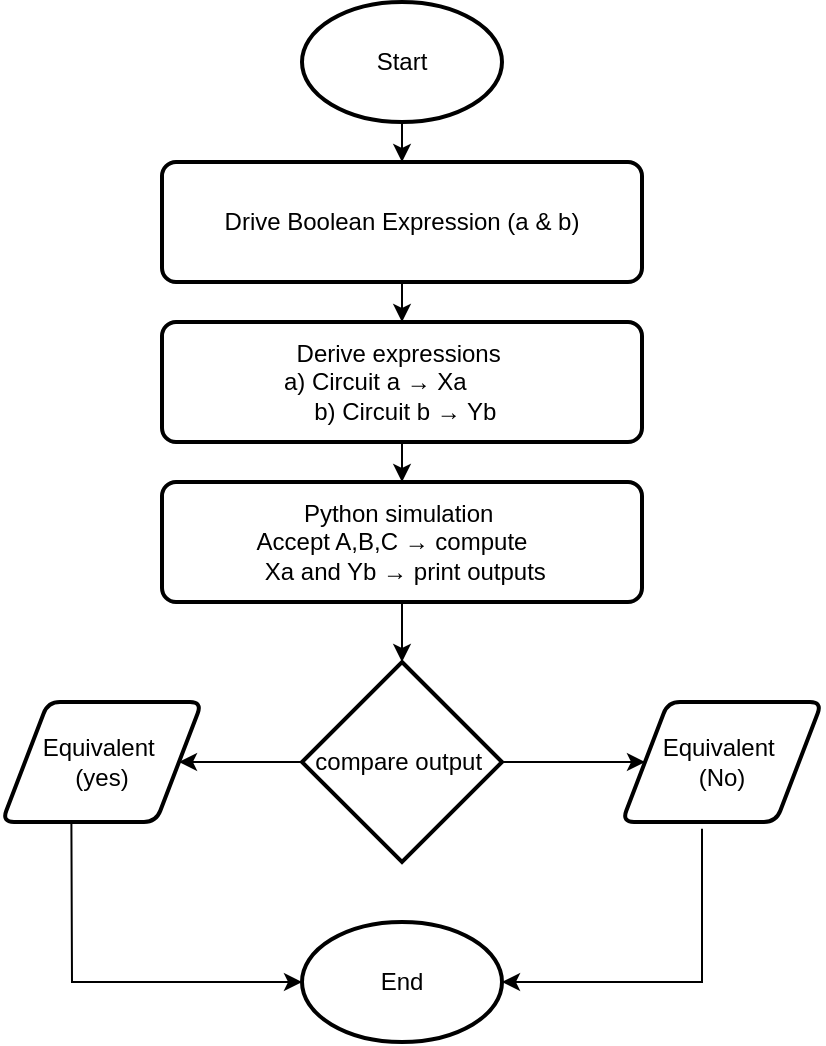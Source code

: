 <mxfile version="28.0.6">
  <diagram name="Page-1" id="pW9n2Ru3AKCmn2O22QE2">
    <mxGraphModel dx="772" dy="501" grid="1" gridSize="10" guides="1" tooltips="1" connect="1" arrows="1" fold="1" page="1" pageScale="1" pageWidth="827" pageHeight="1169" math="0" shadow="0">
      <root>
        <mxCell id="0" />
        <mxCell id="1" parent="0" />
        <mxCell id="Q1zWtYPhJRQyi1gEtcxc-1" value="Start" style="strokeWidth=2;html=1;shape=mxgraph.flowchart.start_1;whiteSpace=wrap;" parent="1" vertex="1">
          <mxGeometry x="280" y="10" width="100" height="60" as="geometry" />
        </mxCell>
        <mxCell id="Q1zWtYPhJRQyi1gEtcxc-2" value="Drive Boolean Expression (a &amp;amp; b)" style="rounded=1;whiteSpace=wrap;html=1;absoluteArcSize=1;arcSize=14;strokeWidth=2;" parent="1" vertex="1">
          <mxGeometry x="210" y="90" width="240" height="60" as="geometry" />
        </mxCell>
        <mxCell id="Q1zWtYPhJRQyi1gEtcxc-3" value="&lt;div&gt;Python simulation&amp;nbsp;&lt;/div&gt;&lt;div&gt;&amp;nbsp;Accept A,B,C → compute&amp;nbsp; &amp;nbsp;&amp;nbsp;&lt;/div&gt;&lt;div&gt;&amp;nbsp;Xa and Yb → print outputs&lt;/div&gt;" style="rounded=1;whiteSpace=wrap;html=1;absoluteArcSize=1;arcSize=14;strokeWidth=2;" parent="1" vertex="1">
          <mxGeometry x="210" y="250" width="240" height="60" as="geometry" />
        </mxCell>
        <mxCell id="Q1zWtYPhJRQyi1gEtcxc-4" value="Derive expressions&amp;nbsp;&lt;br&gt;&amp;nbsp;a) Circuit a → Xa&amp;nbsp; &amp;nbsp; &amp;nbsp; &amp;nbsp; &amp;nbsp;&lt;br&gt;&amp;nbsp;b) Circuit b → Yb" style="rounded=1;whiteSpace=wrap;html=1;absoluteArcSize=1;arcSize=14;strokeWidth=2;" parent="1" vertex="1">
          <mxGeometry x="210" y="170" width="240" height="60" as="geometry" />
        </mxCell>
        <mxCell id="Q1zWtYPhJRQyi1gEtcxc-5" value="compare output&amp;nbsp;" style="strokeWidth=2;html=1;shape=mxgraph.flowchart.decision;whiteSpace=wrap;" parent="1" vertex="1">
          <mxGeometry x="280" y="340" width="100" height="100" as="geometry" />
        </mxCell>
        <mxCell id="Q1zWtYPhJRQyi1gEtcxc-7" value="Equivalent&amp;nbsp;&lt;div&gt;(yes)&lt;/div&gt;" style="shape=parallelogram;html=1;strokeWidth=2;perimeter=parallelogramPerimeter;whiteSpace=wrap;rounded=1;arcSize=12;size=0.23;" parent="1" vertex="1">
          <mxGeometry x="130" y="360" width="100" height="60" as="geometry" />
        </mxCell>
        <mxCell id="Q1zWtYPhJRQyi1gEtcxc-9" value="End" style="strokeWidth=2;html=1;shape=mxgraph.flowchart.start_1;whiteSpace=wrap;" parent="1" vertex="1">
          <mxGeometry x="280" y="470" width="100" height="60" as="geometry" />
        </mxCell>
        <mxCell id="Q1zWtYPhJRQyi1gEtcxc-10" value="" style="endArrow=classic;html=1;rounded=0;exitX=0.5;exitY=1;exitDx=0;exitDy=0;exitPerimeter=0;entryX=0.5;entryY=0;entryDx=0;entryDy=0;" parent="1" source="Q1zWtYPhJRQyi1gEtcxc-1" target="Q1zWtYPhJRQyi1gEtcxc-2" edge="1">
          <mxGeometry width="50" height="50" relative="1" as="geometry">
            <mxPoint x="380" y="260" as="sourcePoint" />
            <mxPoint x="430" y="210" as="targetPoint" />
          </mxGeometry>
        </mxCell>
        <mxCell id="Q1zWtYPhJRQyi1gEtcxc-11" value="" style="endArrow=classic;html=1;rounded=0;exitX=0.5;exitY=1;exitDx=0;exitDy=0;entryX=0.5;entryY=0;entryDx=0;entryDy=0;" parent="1" source="Q1zWtYPhJRQyi1gEtcxc-2" target="Q1zWtYPhJRQyi1gEtcxc-4" edge="1">
          <mxGeometry width="50" height="50" relative="1" as="geometry">
            <mxPoint x="380" y="260" as="sourcePoint" />
            <mxPoint x="430" y="210" as="targetPoint" />
          </mxGeometry>
        </mxCell>
        <mxCell id="Q1zWtYPhJRQyi1gEtcxc-12" value="" style="endArrow=classic;html=1;rounded=0;exitX=0.5;exitY=1;exitDx=0;exitDy=0;entryX=0.5;entryY=0;entryDx=0;entryDy=0;" parent="1" source="Q1zWtYPhJRQyi1gEtcxc-4" target="Q1zWtYPhJRQyi1gEtcxc-3" edge="1">
          <mxGeometry width="50" height="50" relative="1" as="geometry">
            <mxPoint x="380" y="260" as="sourcePoint" />
            <mxPoint x="430" y="210" as="targetPoint" />
          </mxGeometry>
        </mxCell>
        <mxCell id="Q1zWtYPhJRQyi1gEtcxc-13" value="" style="endArrow=classic;html=1;rounded=0;entryX=0.5;entryY=0;entryDx=0;entryDy=0;entryPerimeter=0;" parent="1" target="Q1zWtYPhJRQyi1gEtcxc-5" edge="1">
          <mxGeometry width="50" height="50" relative="1" as="geometry">
            <mxPoint x="330" y="311" as="sourcePoint" />
            <mxPoint x="430" y="210" as="targetPoint" />
          </mxGeometry>
        </mxCell>
        <mxCell id="Q1zWtYPhJRQyi1gEtcxc-14" value="" style="endArrow=classic;html=1;rounded=0;exitX=1;exitY=0.5;exitDx=0;exitDy=0;exitPerimeter=0;entryX=0;entryY=0.5;entryDx=0;entryDy=0;" parent="1" source="Q1zWtYPhJRQyi1gEtcxc-5" edge="1">
          <mxGeometry width="50" height="50" relative="1" as="geometry">
            <mxPoint x="380" y="560" as="sourcePoint" />
            <mxPoint x="451.5" y="390" as="targetPoint" />
          </mxGeometry>
        </mxCell>
        <mxCell id="Q1zWtYPhJRQyi1gEtcxc-15" value="" style="endArrow=classic;html=1;rounded=0;exitX=0;exitY=0.5;exitDx=0;exitDy=0;exitPerimeter=0;" parent="1" source="Q1zWtYPhJRQyi1gEtcxc-5" target="Q1zWtYPhJRQyi1gEtcxc-7" edge="1">
          <mxGeometry width="50" height="50" relative="1" as="geometry">
            <mxPoint x="380" y="560" as="sourcePoint" />
            <mxPoint x="430" y="510" as="targetPoint" />
          </mxGeometry>
        </mxCell>
        <mxCell id="Q1zWtYPhJRQyi1gEtcxc-16" value="" style="endArrow=classic;html=1;rounded=0;exitX=0.347;exitY=1.011;exitDx=0;exitDy=0;exitPerimeter=0;entryX=0;entryY=0.5;entryDx=0;entryDy=0;entryPerimeter=0;" parent="1" source="Q1zWtYPhJRQyi1gEtcxc-7" target="Q1zWtYPhJRQyi1gEtcxc-9" edge="1">
          <mxGeometry width="50" height="50" relative="1" as="geometry">
            <mxPoint x="380" y="560" as="sourcePoint" />
            <mxPoint x="430" y="510" as="targetPoint" />
            <Array as="points">
              <mxPoint x="165" y="500" />
            </Array>
          </mxGeometry>
        </mxCell>
        <mxCell id="Q1zWtYPhJRQyi1gEtcxc-17" value="" style="endArrow=classic;html=1;rounded=0;exitX=0.4;exitY=1.056;exitDx=0;exitDy=0;exitPerimeter=0;entryX=1;entryY=0.5;entryDx=0;entryDy=0;entryPerimeter=0;" parent="1" target="Q1zWtYPhJRQyi1gEtcxc-9" edge="1">
          <mxGeometry width="50" height="50" relative="1" as="geometry">
            <mxPoint x="480" y="423.36" as="sourcePoint" />
            <mxPoint x="430" y="510" as="targetPoint" />
            <Array as="points">
              <mxPoint x="480" y="500" />
            </Array>
          </mxGeometry>
        </mxCell>
        <mxCell id="Q1zWtYPhJRQyi1gEtcxc-18" value="Equivalent&amp;nbsp;&lt;div&gt;(No)&lt;/div&gt;" style="shape=parallelogram;html=1;strokeWidth=2;perimeter=parallelogramPerimeter;whiteSpace=wrap;rounded=1;arcSize=12;size=0.23;" parent="1" vertex="1">
          <mxGeometry x="440" y="360" width="100" height="60" as="geometry" />
        </mxCell>
      </root>
    </mxGraphModel>
  </diagram>
</mxfile>
